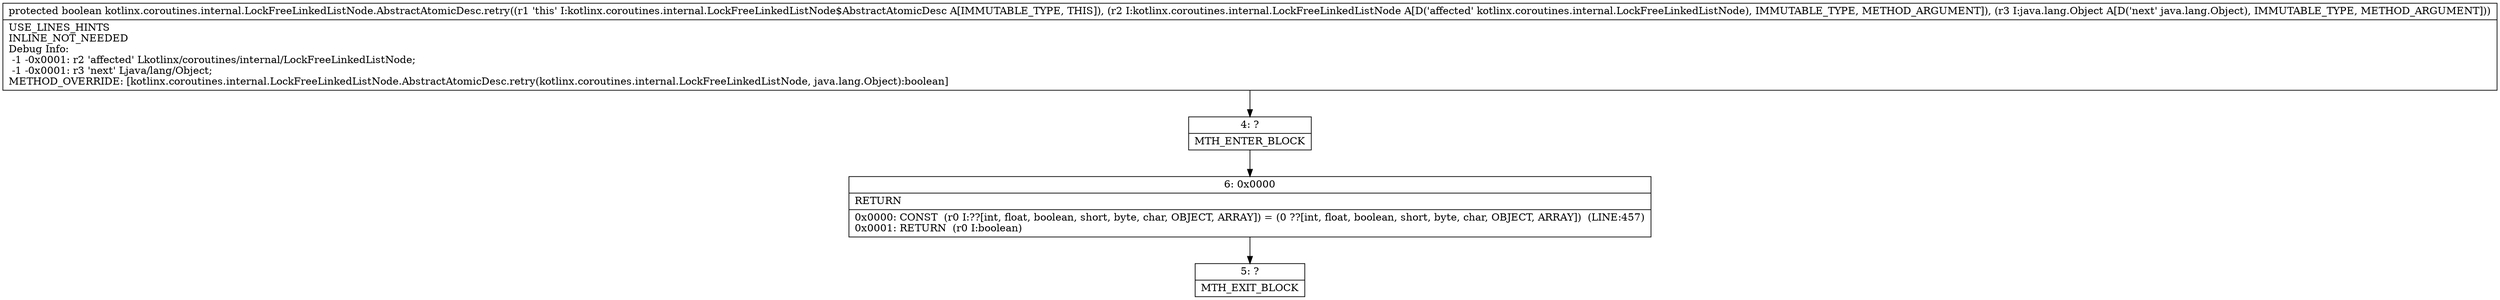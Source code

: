digraph "CFG forkotlinx.coroutines.internal.LockFreeLinkedListNode.AbstractAtomicDesc.retry(Lkotlinx\/coroutines\/internal\/LockFreeLinkedListNode;Ljava\/lang\/Object;)Z" {
Node_4 [shape=record,label="{4\:\ ?|MTH_ENTER_BLOCK\l}"];
Node_6 [shape=record,label="{6\:\ 0x0000|RETURN\l|0x0000: CONST  (r0 I:??[int, float, boolean, short, byte, char, OBJECT, ARRAY]) = (0 ??[int, float, boolean, short, byte, char, OBJECT, ARRAY])  (LINE:457)\l0x0001: RETURN  (r0 I:boolean) \l}"];
Node_5 [shape=record,label="{5\:\ ?|MTH_EXIT_BLOCK\l}"];
MethodNode[shape=record,label="{protected boolean kotlinx.coroutines.internal.LockFreeLinkedListNode.AbstractAtomicDesc.retry((r1 'this' I:kotlinx.coroutines.internal.LockFreeLinkedListNode$AbstractAtomicDesc A[IMMUTABLE_TYPE, THIS]), (r2 I:kotlinx.coroutines.internal.LockFreeLinkedListNode A[D('affected' kotlinx.coroutines.internal.LockFreeLinkedListNode), IMMUTABLE_TYPE, METHOD_ARGUMENT]), (r3 I:java.lang.Object A[D('next' java.lang.Object), IMMUTABLE_TYPE, METHOD_ARGUMENT]))  | USE_LINES_HINTS\lINLINE_NOT_NEEDED\lDebug Info:\l  \-1 \-0x0001: r2 'affected' Lkotlinx\/coroutines\/internal\/LockFreeLinkedListNode;\l  \-1 \-0x0001: r3 'next' Ljava\/lang\/Object;\lMETHOD_OVERRIDE: [kotlinx.coroutines.internal.LockFreeLinkedListNode.AbstractAtomicDesc.retry(kotlinx.coroutines.internal.LockFreeLinkedListNode, java.lang.Object):boolean]\l}"];
MethodNode -> Node_4;Node_4 -> Node_6;
Node_6 -> Node_5;
}

